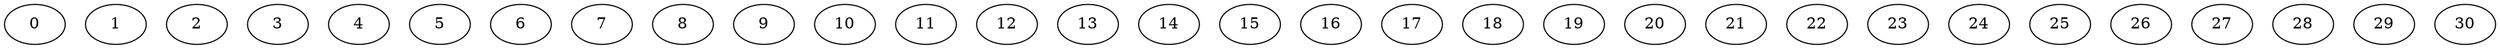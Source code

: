digraph "OutTree-Balanced-MaxBf-3_Nodes_7_CCR_2.0_WeightType_Random" {
	0	 [Weight=5];
	1	 [Weight=6];
	2	 [Weight=5];
	3	 [Weight=6];
	4	 [Weight=4];
	5	 [Weight=7];
	6	 [Weight=7];
	7        [Weight=8];
	8	 [Weight=6];
	9	 [Weight=5];
	10	 [Weight=6];
	11	 [Weight=4];
	12	 [Weight=7];
	13	 [Weight=7];
	14       [Weight=8];
	15	 [Weight=6];
	16	 [Weight=5];
	17	 [Weight=6];
	18	 [Weight=4];
	19	 [Weight=7];
	20	 [Weight=7];
	21       [Weight=8];
	22	 [Weight=6];
	23	 [Weight=4];
	24	 [Weight=7];
	25	 [Weight=7];
	26       [Weight=8];
	27	 [Weight=6];
	28	 [Weight=5];
	29	 [Weight=6];
	30	 [Weight=4];
}
